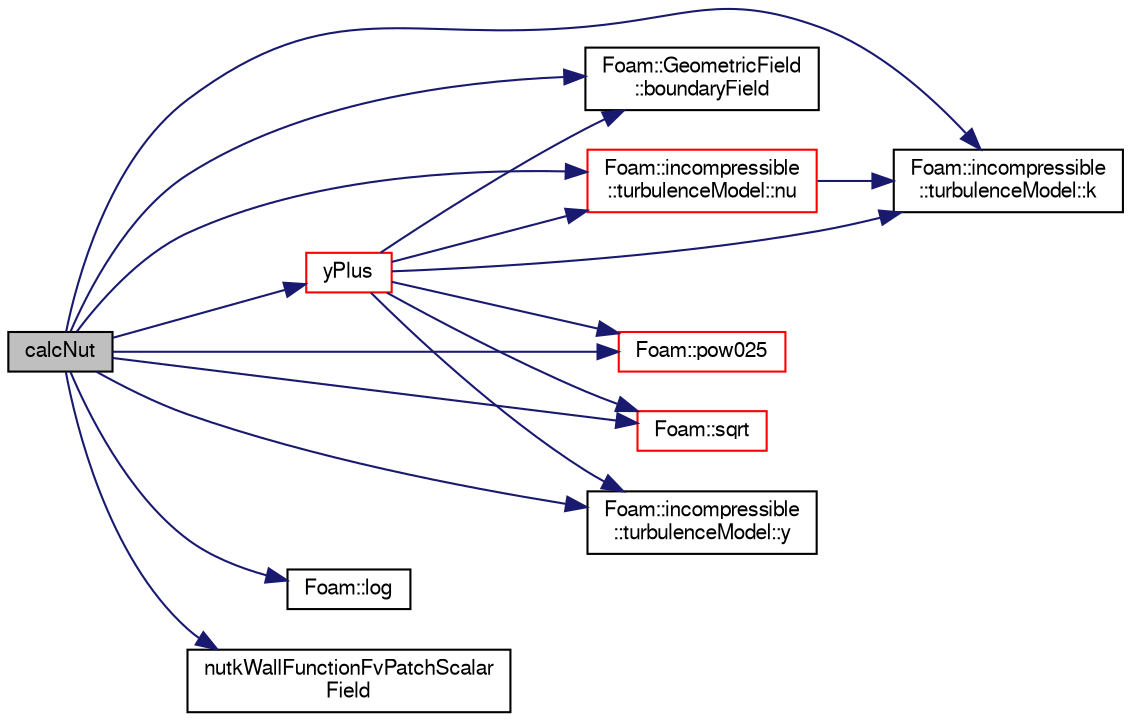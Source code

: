 digraph "calcNut"
{
  bgcolor="transparent";
  edge [fontname="FreeSans",fontsize="10",labelfontname="FreeSans",labelfontsize="10"];
  node [fontname="FreeSans",fontsize="10",shape=record];
  rankdir="LR";
  Node16 [label="calcNut",height=0.2,width=0.4,color="black", fillcolor="grey75", style="filled", fontcolor="black"];
  Node16 -> Node17 [color="midnightblue",fontsize="10",style="solid",fontname="FreeSans"];
  Node17 [label="Foam::GeometricField\l::boundaryField",height=0.2,width=0.4,color="black",URL="$a22434.html#a3c6c1a789b48ea0c5e8bff64f9c14f2d",tooltip="Return reference to GeometricBoundaryField. "];
  Node16 -> Node18 [color="midnightblue",fontsize="10",style="solid",fontname="FreeSans"];
  Node18 [label="Foam::incompressible\l::turbulenceModel::k",height=0.2,width=0.4,color="black",URL="$a31102.html#a513c40f9ed37e2baed10984c3c4c57a9",tooltip="Return the turbulence kinetic energy. "];
  Node16 -> Node19 [color="midnightblue",fontsize="10",style="solid",fontname="FreeSans"];
  Node19 [label="Foam::log",height=0.2,width=0.4,color="black",URL="$a21124.html#a6e89590da9859ad497977e08f110d4b5"];
  Node16 -> Node20 [color="midnightblue",fontsize="10",style="solid",fontname="FreeSans"];
  Node20 [label="Foam::incompressible\l::turbulenceModel::nu",height=0.2,width=0.4,color="red",URL="$a31102.html#aa739f3daeda1884fecc84f2b36a24021",tooltip="Return the laminar viscosity. "];
  Node20 -> Node18 [color="midnightblue",fontsize="10",style="solid",fontname="FreeSans"];
  Node16 -> Node380 [color="midnightblue",fontsize="10",style="solid",fontname="FreeSans"];
  Node380 [label="nutkWallFunctionFvPatchScalar\lField",height=0.2,width=0.4,color="black",URL="$a30982.html#ac4645651f4901251fd1d6c868dc3304d",tooltip="Construct from patch and internal field. "];
  Node16 -> Node381 [color="midnightblue",fontsize="10",style="solid",fontname="FreeSans"];
  Node381 [label="Foam::pow025",height=0.2,width=0.4,color="red",URL="$a21124.html#af8d7dc24dfce32ee37c1210e616966e1"];
  Node16 -> Node382 [color="midnightblue",fontsize="10",style="solid",fontname="FreeSans"];
  Node382 [label="Foam::sqrt",height=0.2,width=0.4,color="red",URL="$a21124.html#a8616bd62eebf2342a80222fecb1bda71"];
  Node16 -> Node383 [color="midnightblue",fontsize="10",style="solid",fontname="FreeSans"];
  Node383 [label="Foam::incompressible\l::turbulenceModel::y",height=0.2,width=0.4,color="black",URL="$a31102.html#a152c527a6b3137685b03893a7a3a73eb",tooltip="Return the near wall distances. "];
  Node16 -> Node384 [color="midnightblue",fontsize="10",style="solid",fontname="FreeSans"];
  Node384 [label="yPlus",height=0.2,width=0.4,color="red",URL="$a30982.html#a0de83d05eb8aabc5f8cf747584ef03c3",tooltip="Calculate and return the yPlus at the boundary. "];
  Node384 -> Node383 [color="midnightblue",fontsize="10",style="solid",fontname="FreeSans"];
  Node384 -> Node18 [color="midnightblue",fontsize="10",style="solid",fontname="FreeSans"];
  Node384 -> Node17 [color="midnightblue",fontsize="10",style="solid",fontname="FreeSans"];
  Node384 -> Node20 [color="midnightblue",fontsize="10",style="solid",fontname="FreeSans"];
  Node384 -> Node381 [color="midnightblue",fontsize="10",style="solid",fontname="FreeSans"];
  Node384 -> Node382 [color="midnightblue",fontsize="10",style="solid",fontname="FreeSans"];
}
